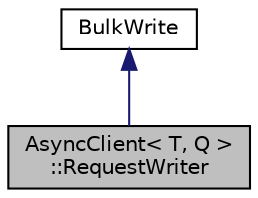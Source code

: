 digraph "AsyncClient&lt; T, Q &gt;::RequestWriter"
{
  edge [fontname="Helvetica",fontsize="10",labelfontname="Helvetica",labelfontsize="10"];
  node [fontname="Helvetica",fontsize="10",shape=record];
  Node1 [label="AsyncClient\< T, Q \>\l::RequestWriter",height=0.2,width=0.4,color="black", fillcolor="grey75", style="filled", fontcolor="black"];
  Node2 -> Node1 [dir="back",color="midnightblue",fontsize="10",style="solid",fontname="Helvetica"];
  Node2 [label="BulkWrite",height=0.2,width=0.4,color="black", fillcolor="white", style="filled",URL="$classevo_1_1_async_buffers_1_1_bulk_write.html",tooltip="Use to group multiple writes for efficiency. "];
}
